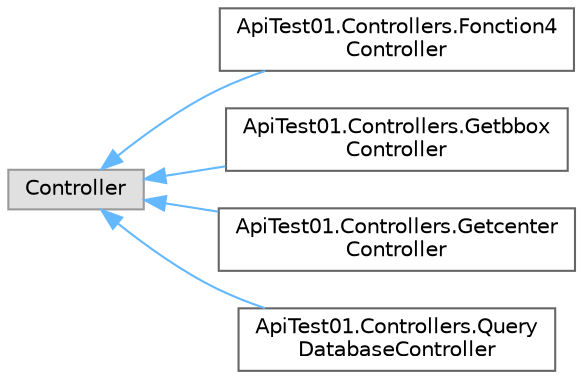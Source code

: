 digraph "Graphe hiérarchique des classes"
{
 // LATEX_PDF_SIZE
  bgcolor="transparent";
  edge [fontname=Helvetica,fontsize=10,labelfontname=Helvetica,labelfontsize=10];
  node [fontname=Helvetica,fontsize=10,shape=box,height=0.2,width=0.4];
  rankdir="LR";
  Node0 [id="Node000000",label="Controller",height=0.2,width=0.4,color="grey60", fillcolor="#E0E0E0", style="filled",tooltip=" "];
  Node0 -> Node1 [id="edge1_Node000000_Node000001",dir="back",color="steelblue1",style="solid",tooltip=" "];
  Node1 [id="Node000001",label="ApiTest01.Controllers.Fonction4\lController",height=0.2,width=0.4,color="grey40", fillcolor="white", style="filled",URL="$class_api_test01_1_1_controllers_1_1_fonction4_controller.html",tooltip="The fonction4 controller."];
  Node0 -> Node2 [id="edge2_Node000000_Node000002",dir="back",color="steelblue1",style="solid",tooltip=" "];
  Node2 [id="Node000002",label="ApiTest01.Controllers.Getbbox\lController",height=0.2,width=0.4,color="grey40", fillcolor="white", style="filled",URL="$class_api_test01_1_1_controllers_1_1_getbbox_controller.html",tooltip="The getbbox controller."];
  Node0 -> Node3 [id="edge3_Node000000_Node000003",dir="back",color="steelblue1",style="solid",tooltip=" "];
  Node3 [id="Node000003",label="ApiTest01.Controllers.Getcenter\lController",height=0.2,width=0.4,color="grey40", fillcolor="white", style="filled",URL="$class_api_test01_1_1_controllers_1_1_getcenter_controller.html",tooltip="The getcenter controller."];
  Node0 -> Node4 [id="edge4_Node000000_Node000004",dir="back",color="steelblue1",style="solid",tooltip=" "];
  Node4 [id="Node000004",label="ApiTest01.Controllers.Query\lDatabaseController",height=0.2,width=0.4,color="grey40", fillcolor="white", style="filled",URL="$class_api_test01_1_1_controllers_1_1_query_database_controller.html",tooltip="The query database controller."];
}
